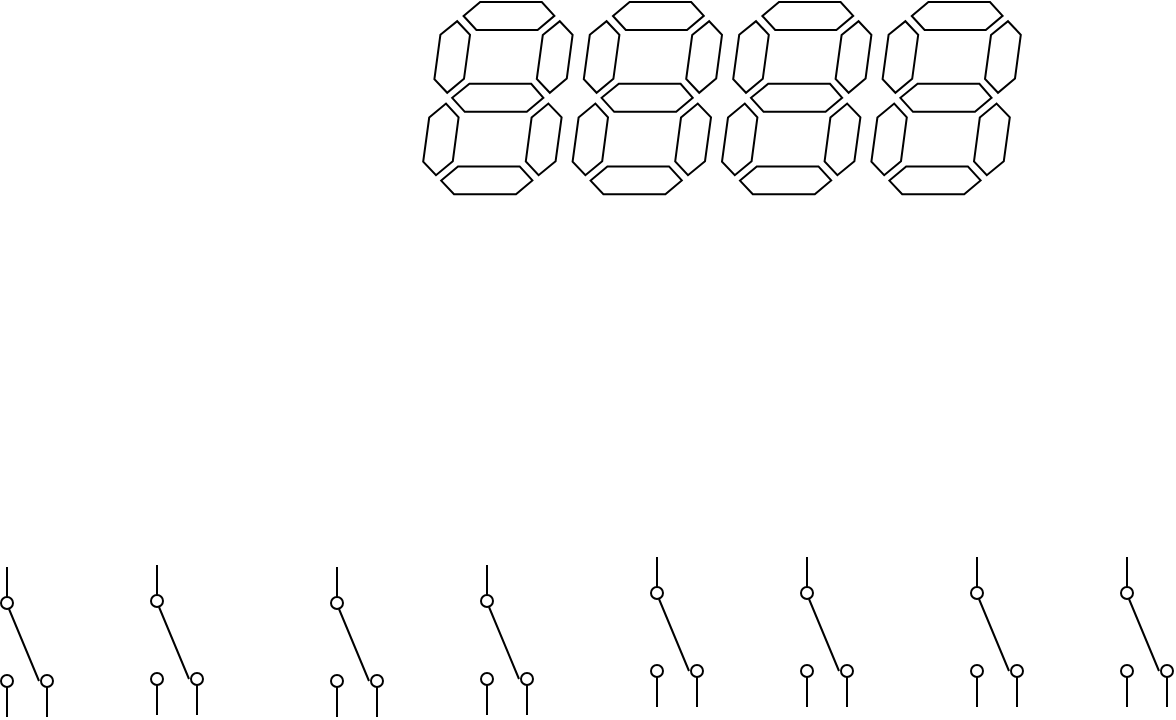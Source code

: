 <mxfile version="12.7.1" type="github">
  <diagram name="Page-1" id="7e0a89b8-554c-2b80-1dc8-d5c74ca68de4">
    <mxGraphModel dx="981" dy="532" grid="1" gridSize="10" guides="1" tooltips="1" connect="1" arrows="1" fold="1" page="1" pageScale="1" pageWidth="1100" pageHeight="850" background="#ffffff" math="0" shadow="0">
      <root>
        <mxCell id="0" />
        <mxCell id="1" parent="0" />
        <mxCell id="zF1yohjajByQZwbTASdC-9" value="" style="pointerEvents=1;verticalLabelPosition=bottom;shadow=0;dashed=0;align=center;html=1;verticalAlign=top;shape=mxgraph.electrical.electro-mechanical.2-way_switch;rotation=90;" vertex="1" parent="1">
          <mxGeometry x="655" y="582" width="75" height="26" as="geometry" />
        </mxCell>
        <mxCell id="zF1yohjajByQZwbTASdC-10" value="" style="pointerEvents=1;verticalLabelPosition=bottom;shadow=0;dashed=0;align=center;html=1;verticalAlign=top;shape=mxgraph.electrical.electro-mechanical.2-way_switch;rotation=90;" vertex="1" parent="1">
          <mxGeometry x="580" y="582" width="75" height="26" as="geometry" />
        </mxCell>
        <mxCell id="zF1yohjajByQZwbTASdC-11" value="" style="pointerEvents=1;verticalLabelPosition=bottom;shadow=0;dashed=0;align=center;html=1;verticalAlign=top;shape=mxgraph.electrical.electro-mechanical.2-way_switch;rotation=90;" vertex="1" parent="1">
          <mxGeometry x="495" y="582" width="75" height="26" as="geometry" />
        </mxCell>
        <mxCell id="zF1yohjajByQZwbTASdC-12" value="" style="pointerEvents=1;verticalLabelPosition=bottom;shadow=0;dashed=0;align=center;html=1;verticalAlign=top;shape=mxgraph.electrical.electro-mechanical.2-way_switch;rotation=90;" vertex="1" parent="1">
          <mxGeometry x="420" y="582" width="75" height="26" as="geometry" />
        </mxCell>
        <mxCell id="zF1yohjajByQZwbTASdC-13" value="" style="pointerEvents=1;verticalLabelPosition=bottom;shadow=0;dashed=0;align=center;html=1;verticalAlign=top;shape=mxgraph.electrical.electro-mechanical.2-way_switch;rotation=90;" vertex="1" parent="1">
          <mxGeometry x="335" y="586" width="75" height="26" as="geometry" />
        </mxCell>
        <mxCell id="zF1yohjajByQZwbTASdC-14" value="" style="pointerEvents=1;verticalLabelPosition=bottom;shadow=0;dashed=0;align=center;html=1;verticalAlign=top;shape=mxgraph.electrical.electro-mechanical.2-way_switch;rotation=90;" vertex="1" parent="1">
          <mxGeometry x="260" y="587" width="75" height="26" as="geometry" />
        </mxCell>
        <mxCell id="zF1yohjajByQZwbTASdC-15" value="" style="pointerEvents=1;verticalLabelPosition=bottom;shadow=0;dashed=0;align=center;html=1;verticalAlign=top;shape=mxgraph.electrical.electro-mechanical.2-way_switch;rotation=90;" vertex="1" parent="1">
          <mxGeometry x="170" y="586" width="75" height="26" as="geometry" />
        </mxCell>
        <mxCell id="zF1yohjajByQZwbTASdC-16" value="" style="pointerEvents=1;verticalLabelPosition=bottom;shadow=0;dashed=0;align=center;html=1;verticalAlign=top;shape=mxgraph.electrical.electro-mechanical.2-way_switch;rotation=90;" vertex="1" parent="1">
          <mxGeometry x="95" y="587" width="75" height="26" as="geometry" />
        </mxCell>
        <mxCell id="zF1yohjajByQZwbTASdC-17" value="" style="verticalLabelPosition=bottom;shadow=0;dashed=0;align=center;html=1;verticalAlign=top;shape=mxgraph.electrical.opto_electronics.7_segment_display;pointerEvents=1;" vertex="1" parent="1">
          <mxGeometry x="330.6" y="280" width="74.7" height="96.1" as="geometry" />
        </mxCell>
        <mxCell id="zF1yohjajByQZwbTASdC-18" value="" style="verticalLabelPosition=bottom;shadow=0;dashed=0;align=center;html=1;verticalAlign=top;shape=mxgraph.electrical.opto_electronics.7_segment_display;pointerEvents=1;" vertex="1" parent="1">
          <mxGeometry x="405.3" y="280" width="74.7" height="96.1" as="geometry" />
        </mxCell>
        <mxCell id="zF1yohjajByQZwbTASdC-19" value="" style="verticalLabelPosition=bottom;shadow=0;dashed=0;align=center;html=1;verticalAlign=top;shape=mxgraph.electrical.opto_electronics.7_segment_display;pointerEvents=1;" vertex="1" parent="1">
          <mxGeometry x="480" y="280" width="74.7" height="96.1" as="geometry" />
        </mxCell>
        <mxCell id="zF1yohjajByQZwbTASdC-20" value="" style="verticalLabelPosition=bottom;shadow=0;dashed=0;align=center;html=1;verticalAlign=top;shape=mxgraph.electrical.opto_electronics.7_segment_display;pointerEvents=1;" vertex="1" parent="1">
          <mxGeometry x="554.7" y="280" width="74.7" height="96.1" as="geometry" />
        </mxCell>
      </root>
    </mxGraphModel>
  </diagram>
</mxfile>
